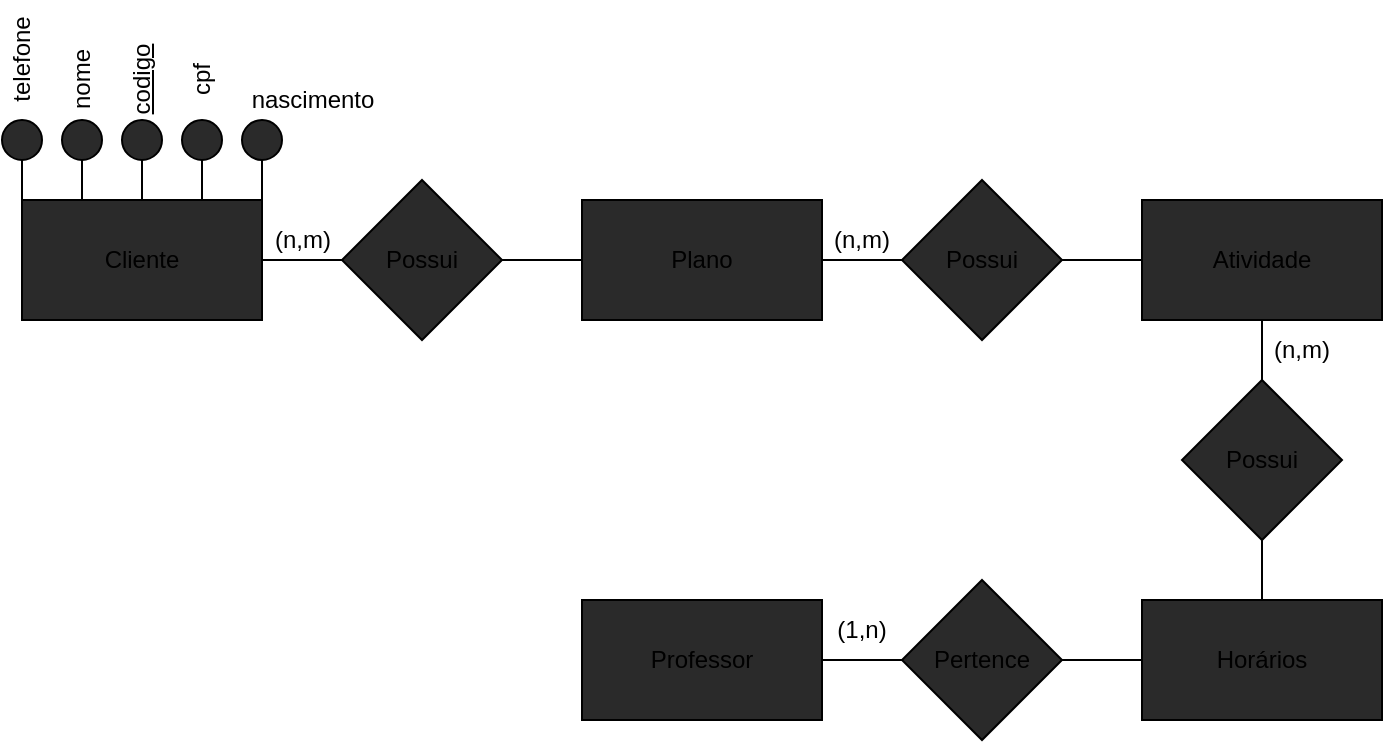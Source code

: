 <mxfile version="17.4.5" type="github">
  <diagram id="_srXjLKjGfSBkvNmS1eG" name="Page-1">
    <mxGraphModel dx="2668" dy="1208" grid="1" gridSize="10" guides="1" tooltips="1" connect="1" arrows="1" fold="1" page="1" pageScale="1" pageWidth="827" pageHeight="1169" math="0" shadow="0">
      <root>
        <mxCell id="0" />
        <mxCell id="1" parent="0" />
        <mxCell id="_5C4xssJZdJjozjm8jtO-1" value="Cliente" style="rounded=0;whiteSpace=wrap;html=1;fillColor=#2A2A2A;" vertex="1" parent="1">
          <mxGeometry x="40" y="190" width="120" height="60" as="geometry" />
        </mxCell>
        <mxCell id="_5C4xssJZdJjozjm8jtO-2" value="Possui" style="rhombus;whiteSpace=wrap;html=1;fillColor=#2A2A2A;" vertex="1" parent="1">
          <mxGeometry x="200" y="180" width="80" height="80" as="geometry" />
        </mxCell>
        <mxCell id="_5C4xssJZdJjozjm8jtO-3" value="Plano" style="rounded=0;whiteSpace=wrap;html=1;fillColor=#2A2A2A;" vertex="1" parent="1">
          <mxGeometry x="320" y="190" width="120" height="60" as="geometry" />
        </mxCell>
        <mxCell id="_5C4xssJZdJjozjm8jtO-4" value="Possui" style="rhombus;whiteSpace=wrap;html=1;fillColor=#2A2A2A;" vertex="1" parent="1">
          <mxGeometry x="480" y="180" width="80" height="80" as="geometry" />
        </mxCell>
        <mxCell id="_5C4xssJZdJjozjm8jtO-5" value="Atividade" style="rounded=0;whiteSpace=wrap;html=1;fillColor=#2A2A2A;" vertex="1" parent="1">
          <mxGeometry x="600" y="190" width="120" height="60" as="geometry" />
        </mxCell>
        <mxCell id="_5C4xssJZdJjozjm8jtO-6" value="Possui" style="rhombus;whiteSpace=wrap;html=1;fillColor=#2A2A2A;" vertex="1" parent="1">
          <mxGeometry x="620" y="280" width="80" height="80" as="geometry" />
        </mxCell>
        <mxCell id="_5C4xssJZdJjozjm8jtO-7" value="Horários" style="rounded=0;whiteSpace=wrap;html=1;fillColor=#2A2A2A;" vertex="1" parent="1">
          <mxGeometry x="600" y="390" width="120" height="60" as="geometry" />
        </mxCell>
        <mxCell id="_5C4xssJZdJjozjm8jtO-8" value="Pertence" style="rhombus;whiteSpace=wrap;html=1;fillColor=#2A2A2A;" vertex="1" parent="1">
          <mxGeometry x="480" y="380" width="80" height="80" as="geometry" />
        </mxCell>
        <mxCell id="_5C4xssJZdJjozjm8jtO-9" value="Professor" style="rounded=0;whiteSpace=wrap;html=1;fillColor=#2A2A2A;" vertex="1" parent="1">
          <mxGeometry x="320" y="390" width="120" height="60" as="geometry" />
        </mxCell>
        <mxCell id="_5C4xssJZdJjozjm8jtO-12" value="" style="endArrow=none;html=1;rounded=0;exitX=1;exitY=0.5;exitDx=0;exitDy=0;" edge="1" parent="1" source="_5C4xssJZdJjozjm8jtO-1">
          <mxGeometry width="50" height="50" relative="1" as="geometry">
            <mxPoint x="150" y="270" as="sourcePoint" />
            <mxPoint x="200" y="220" as="targetPoint" />
          </mxGeometry>
        </mxCell>
        <mxCell id="_5C4xssJZdJjozjm8jtO-13" value="" style="endArrow=none;html=1;rounded=0;entryX=0;entryY=0.5;entryDx=0;entryDy=0;" edge="1" parent="1" target="_5C4xssJZdJjozjm8jtO-3">
          <mxGeometry width="50" height="50" relative="1" as="geometry">
            <mxPoint x="280" y="220" as="sourcePoint" />
            <mxPoint x="330" y="170" as="targetPoint" />
          </mxGeometry>
        </mxCell>
        <mxCell id="_5C4xssJZdJjozjm8jtO-14" value="(n,m)" style="text;html=1;align=center;verticalAlign=middle;resizable=0;points=[];autosize=1;strokeColor=none;fillColor=none;" vertex="1" parent="1">
          <mxGeometry x="160" y="200" width="40" height="20" as="geometry" />
        </mxCell>
        <mxCell id="_5C4xssJZdJjozjm8jtO-15" value="" style="endArrow=none;html=1;rounded=0;exitX=0;exitY=0.5;exitDx=0;exitDy=0;entryX=1;entryY=0.5;entryDx=0;entryDy=0;" edge="1" parent="1" source="_5C4xssJZdJjozjm8jtO-4" target="_5C4xssJZdJjozjm8jtO-3">
          <mxGeometry width="50" height="50" relative="1" as="geometry">
            <mxPoint x="390" y="280" as="sourcePoint" />
            <mxPoint x="440" y="230" as="targetPoint" />
          </mxGeometry>
        </mxCell>
        <mxCell id="_5C4xssJZdJjozjm8jtO-16" value="(n,m)" style="text;html=1;strokeColor=none;fillColor=none;align=center;verticalAlign=middle;whiteSpace=wrap;rounded=0;" vertex="1" parent="1">
          <mxGeometry x="430" y="195" width="60" height="30" as="geometry" />
        </mxCell>
        <mxCell id="_5C4xssJZdJjozjm8jtO-17" value="" style="endArrow=none;html=1;rounded=0;entryX=0;entryY=0.5;entryDx=0;entryDy=0;" edge="1" parent="1" target="_5C4xssJZdJjozjm8jtO-5">
          <mxGeometry width="50" height="50" relative="1" as="geometry">
            <mxPoint x="560" y="220" as="sourcePoint" />
            <mxPoint x="610" y="170" as="targetPoint" />
          </mxGeometry>
        </mxCell>
        <mxCell id="_5C4xssJZdJjozjm8jtO-18" value="" style="endArrow=none;html=1;rounded=0;exitX=0.5;exitY=0;exitDx=0;exitDy=0;" edge="1" parent="1" source="_5C4xssJZdJjozjm8jtO-6">
          <mxGeometry width="50" height="50" relative="1" as="geometry">
            <mxPoint x="610" y="300" as="sourcePoint" />
            <mxPoint x="660" y="250" as="targetPoint" />
          </mxGeometry>
        </mxCell>
        <mxCell id="_5C4xssJZdJjozjm8jtO-19" value="" style="endArrow=none;html=1;rounded=0;exitX=0.5;exitY=0;exitDx=0;exitDy=0;entryX=0.5;entryY=1;entryDx=0;entryDy=0;" edge="1" parent="1" source="_5C4xssJZdJjozjm8jtO-7" target="_5C4xssJZdJjozjm8jtO-6">
          <mxGeometry width="50" height="50" relative="1" as="geometry">
            <mxPoint x="610" y="450" as="sourcePoint" />
            <mxPoint x="660" y="400" as="targetPoint" />
          </mxGeometry>
        </mxCell>
        <mxCell id="_5C4xssJZdJjozjm8jtO-20" value="" style="endArrow=none;html=1;rounded=0;exitX=1;exitY=0.5;exitDx=0;exitDy=0;" edge="1" parent="1" source="_5C4xssJZdJjozjm8jtO-9">
          <mxGeometry width="50" height="50" relative="1" as="geometry">
            <mxPoint x="430" y="470" as="sourcePoint" />
            <mxPoint x="480" y="420" as="targetPoint" />
          </mxGeometry>
        </mxCell>
        <mxCell id="_5C4xssJZdJjozjm8jtO-24" value="" style="endArrow=none;html=1;rounded=0;exitX=0;exitY=0.5;exitDx=0;exitDy=0;entryX=1;entryY=0.5;entryDx=0;entryDy=0;" edge="1" parent="1" source="_5C4xssJZdJjozjm8jtO-7" target="_5C4xssJZdJjozjm8jtO-8">
          <mxGeometry width="50" height="50" relative="1" as="geometry">
            <mxPoint x="390" y="380" as="sourcePoint" />
            <mxPoint x="440" y="330" as="targetPoint" />
          </mxGeometry>
        </mxCell>
        <mxCell id="_5C4xssJZdJjozjm8jtO-25" value="(1,n)" style="text;html=1;strokeColor=none;fillColor=none;align=center;verticalAlign=middle;whiteSpace=wrap;rounded=0;" vertex="1" parent="1">
          <mxGeometry x="430" y="390" width="60" height="30" as="geometry" />
        </mxCell>
        <mxCell id="_5C4xssJZdJjozjm8jtO-26" value="(n,m)" style="text;html=1;strokeColor=none;fillColor=none;align=center;verticalAlign=middle;whiteSpace=wrap;rounded=0;" vertex="1" parent="1">
          <mxGeometry x="650" y="250" width="60" height="30" as="geometry" />
        </mxCell>
        <mxCell id="_5C4xssJZdJjozjm8jtO-27" value="" style="ellipse;whiteSpace=wrap;html=1;aspect=fixed;fillColor=#2A2A2A;" vertex="1" parent="1">
          <mxGeometry x="90" y="150" width="20" height="20" as="geometry" />
        </mxCell>
        <mxCell id="_5C4xssJZdJjozjm8jtO-28" value="" style="ellipse;whiteSpace=wrap;html=1;aspect=fixed;fillColor=#2A2A2A;" vertex="1" parent="1">
          <mxGeometry x="120" y="150" width="20" height="20" as="geometry" />
        </mxCell>
        <mxCell id="_5C4xssJZdJjozjm8jtO-29" value="" style="ellipse;whiteSpace=wrap;html=1;aspect=fixed;fillColor=#2A2A2A;" vertex="1" parent="1">
          <mxGeometry x="60" y="150" width="20" height="20" as="geometry" />
        </mxCell>
        <mxCell id="_5C4xssJZdJjozjm8jtO-30" value="" style="ellipse;whiteSpace=wrap;html=1;aspect=fixed;fillColor=#2A2A2A;" vertex="1" parent="1">
          <mxGeometry x="150" y="150" width="20" height="20" as="geometry" />
        </mxCell>
        <mxCell id="_5C4xssJZdJjozjm8jtO-31" value="" style="ellipse;whiteSpace=wrap;html=1;aspect=fixed;fillColor=#2A2A2A;" vertex="1" parent="1">
          <mxGeometry x="30" y="150" width="20" height="20" as="geometry" />
        </mxCell>
        <mxCell id="_5C4xssJZdJjozjm8jtO-32" value="" style="endArrow=none;html=1;rounded=0;entryX=0.5;entryY=1;entryDx=0;entryDy=0;exitX=0;exitY=0;exitDx=0;exitDy=0;" edge="1" parent="1" source="_5C4xssJZdJjozjm8jtO-1" target="_5C4xssJZdJjozjm8jtO-31">
          <mxGeometry width="50" height="50" relative="1" as="geometry">
            <mxPoint x="30" y="210" as="sourcePoint" />
            <mxPoint x="80" y="160" as="targetPoint" />
          </mxGeometry>
        </mxCell>
        <mxCell id="_5C4xssJZdJjozjm8jtO-33" value="" style="endArrow=none;html=1;rounded=0;exitX=0.25;exitY=0;exitDx=0;exitDy=0;" edge="1" parent="1" source="_5C4xssJZdJjozjm8jtO-1">
          <mxGeometry width="50" height="50" relative="1" as="geometry">
            <mxPoint x="20" y="220" as="sourcePoint" />
            <mxPoint x="70" y="170" as="targetPoint" />
          </mxGeometry>
        </mxCell>
        <mxCell id="_5C4xssJZdJjozjm8jtO-34" value="" style="endArrow=none;html=1;rounded=0;exitX=0.5;exitY=1;exitDx=0;exitDy=0;entryX=0.5;entryY=0;entryDx=0;entryDy=0;" edge="1" parent="1" source="_5C4xssJZdJjozjm8jtO-27" target="_5C4xssJZdJjozjm8jtO-1">
          <mxGeometry width="50" height="50" relative="1" as="geometry">
            <mxPoint x="70" y="180" as="sourcePoint" />
            <mxPoint x="120" y="130" as="targetPoint" />
          </mxGeometry>
        </mxCell>
        <mxCell id="_5C4xssJZdJjozjm8jtO-35" value="" style="endArrow=none;html=1;rounded=0;exitX=0.5;exitY=1;exitDx=0;exitDy=0;entryX=0.75;entryY=0;entryDx=0;entryDy=0;" edge="1" parent="1" source="_5C4xssJZdJjozjm8jtO-28" target="_5C4xssJZdJjozjm8jtO-1">
          <mxGeometry width="50" height="50" relative="1" as="geometry">
            <mxPoint x="110" y="180" as="sourcePoint" />
            <mxPoint x="160" y="130" as="targetPoint" />
          </mxGeometry>
        </mxCell>
        <mxCell id="_5C4xssJZdJjozjm8jtO-36" value="" style="endArrow=none;html=1;rounded=0;exitX=0.5;exitY=1;exitDx=0;exitDy=0;entryX=0.75;entryY=0;entryDx=0;entryDy=0;" edge="1" parent="1">
          <mxGeometry width="50" height="50" relative="1" as="geometry">
            <mxPoint x="160" y="170" as="sourcePoint" />
            <mxPoint x="160" y="190" as="targetPoint" />
          </mxGeometry>
        </mxCell>
        <mxCell id="_5C4xssJZdJjozjm8jtO-37" value="nome" style="text;html=1;align=center;verticalAlign=middle;resizable=0;points=[];autosize=1;strokeColor=none;fillColor=none;rotation=-90;" vertex="1" parent="1">
          <mxGeometry x="45" y="120" width="50" height="20" as="geometry" />
        </mxCell>
        <mxCell id="_5C4xssJZdJjozjm8jtO-38" value="&lt;u&gt;codigo&lt;/u&gt;" style="text;html=1;align=center;verticalAlign=middle;resizable=0;points=[];autosize=1;strokeColor=none;fillColor=none;rotation=-90;" vertex="1" parent="1">
          <mxGeometry x="75" y="120" width="50" height="20" as="geometry" />
        </mxCell>
        <mxCell id="_5C4xssJZdJjozjm8jtO-39" value="cpf" style="text;html=1;align=center;verticalAlign=middle;resizable=0;points=[];autosize=1;strokeColor=none;fillColor=none;rotation=-90;" vertex="1" parent="1">
          <mxGeometry x="115" y="120" width="30" height="20" as="geometry" />
        </mxCell>
        <mxCell id="_5C4xssJZdJjozjm8jtO-40" value="telefone" style="text;html=1;align=center;verticalAlign=middle;resizable=0;points=[];autosize=1;strokeColor=none;fillColor=none;rotation=-90;" vertex="1" parent="1">
          <mxGeometry x="10" y="110" width="60" height="20" as="geometry" />
        </mxCell>
        <mxCell id="_5C4xssJZdJjozjm8jtO-41" value="nascimento" style="text;html=1;align=center;verticalAlign=middle;resizable=0;points=[];autosize=1;strokeColor=none;fillColor=none;rotation=0;" vertex="1" parent="1">
          <mxGeometry x="145" y="130" width="80" height="20" as="geometry" />
        </mxCell>
      </root>
    </mxGraphModel>
  </diagram>
</mxfile>

